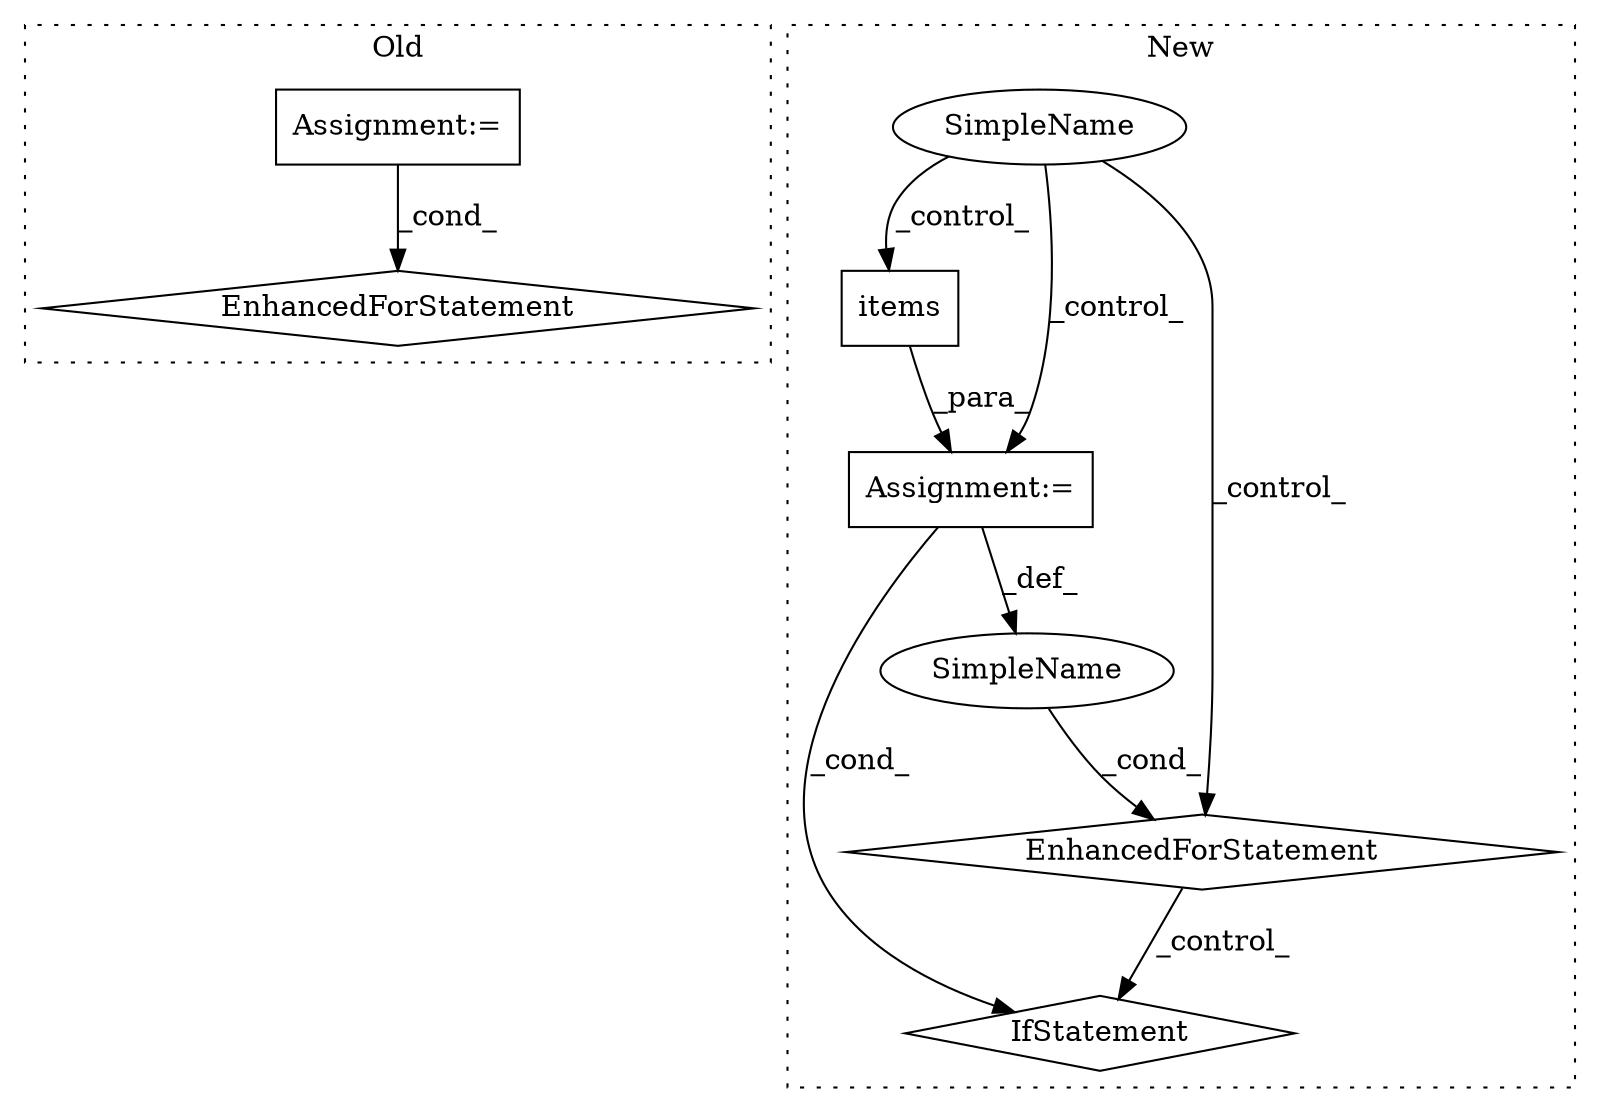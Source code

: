 digraph G {
subgraph cluster0 {
1 [label="EnhancedForStatement" a="70" s="3625,3742" l="78,2" shape="diamond"];
5 [label="Assignment:=" a="7" s="3625,3742" l="78,2" shape="box"];
label = "Old";
style="dotted";
}
subgraph cluster1 {
2 [label="items" a="32" s="3912" l="7" shape="box"];
3 [label="Assignment:=" a="7" s="3766,3919" l="128,2" shape="box"];
4 [label="EnhancedForStatement" a="70" s="3766,3919" l="128,2" shape="diamond"];
6 [label="IfStatement" a="25" s="3933,3959" l="4,2" shape="diamond"];
7 [label="SimpleName" a="42" s="3898" l="3" shape="ellipse"];
8 [label="SimpleName" a="42" s="" l="" shape="ellipse"];
label = "New";
style="dotted";
}
2 -> 3 [label="_para_"];
3 -> 7 [label="_def_"];
3 -> 6 [label="_cond_"];
4 -> 6 [label="_control_"];
5 -> 1 [label="_cond_"];
7 -> 4 [label="_cond_"];
8 -> 4 [label="_control_"];
8 -> 2 [label="_control_"];
8 -> 3 [label="_control_"];
}